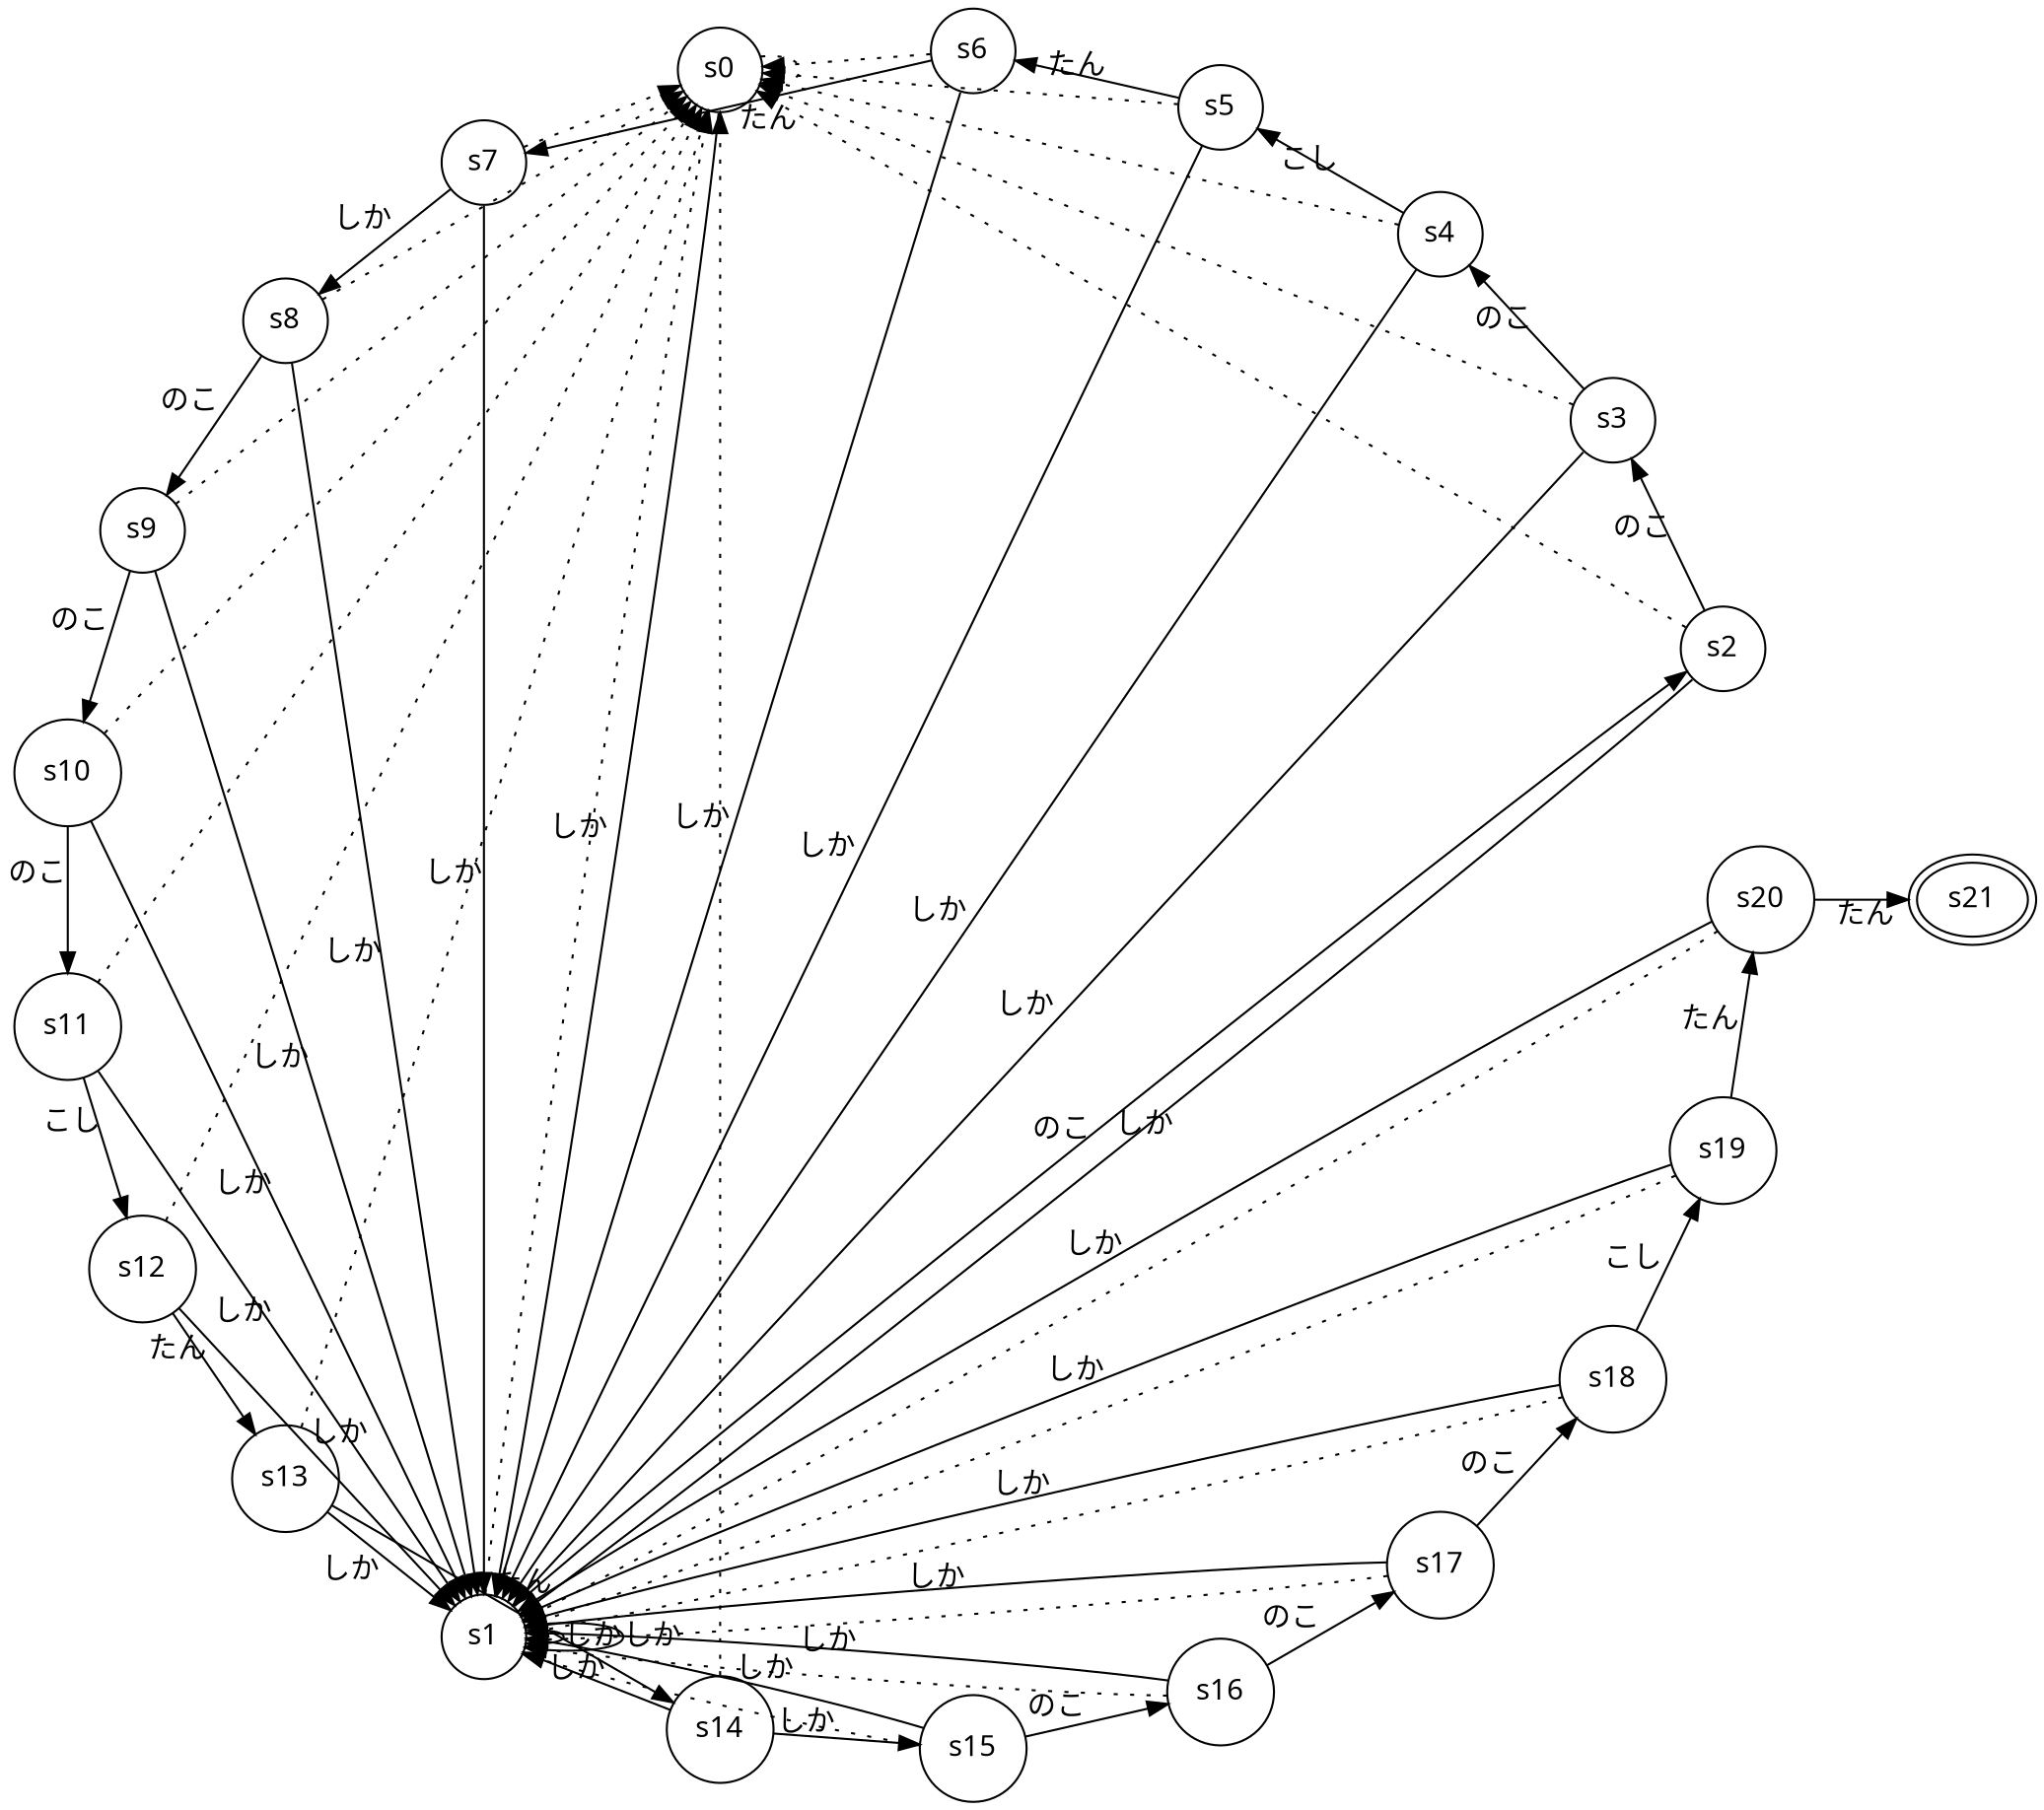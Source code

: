 digraph finite_state_automaton {
  layout = circo;
  rankdir = LR;
  fontname="sans-serif"
  node [shape=circle, fontname="sans-serif"];
  edge [fontname="sans-serif"];

   s0 -> s1  [label="しか"];  s0 -> s0  [label="" style=dotted]; s1 -> s1  [label="しか"];
   s1 -> s2  [label="のこ"];  s1 -> s0  [label="" style=dotted]; s1 -> s1  [label="しか"];
   s2 -> s3  [label="のこ"];  s2 -> s0  [label="" style=dotted]; s2 -> s1  [label="しか"];
   s3 -> s4  [label="のこ"];  s3 -> s0  [label="" style=dotted]; s3 -> s1  [label="しか"];
   s4 -> s5  [label="こし"];  s4 -> s0  [label="" style=dotted]; s4 -> s1  [label="しか"];
   s5 -> s6  [label="たん"];  s5 -> s0  [label="" style=dotted]; s5 -> s1  [label="しか"];
   s6 -> s7  [label="たん"];  s6 -> s0  [label="" style=dotted]; s6 -> s1  [label="しか"];

   s7 ->  s8  [label="しか"];   s7 -> s0  [label="" style=dotted]; s7 -> s1  [label="しか"];
   s8 ->  s9  [label="のこ"];   s8 -> s0  [label="" style=dotted]; s8 -> s1  [label="しか"];
   s9 -> s10  [label="のこ"];   s9 -> s0  [label="" style=dotted]; s9 -> s1  [label="しか"];
  s10 -> s11  [label="のこ"];  s10 -> s0  [label="" style=dotted]; s10 -> s1  [label="しか"];
  s11 -> s12  [label="こし"];  s11 -> s0  [label="" style=dotted]; s11 -> s1  [label="しか"];
  s12 -> s13  [label="たん"];  s12 -> s0  [label="" style=dotted]; s12 -> s1  [label="しか"];
  s13 -> s14  [label="たん"];  s13 -> s0  [label="" style=dotted]; s13 -> s1  [label="しか"];

  s14 -> s15  [label="しか"];  s14 -> s0  [label="" style=dotted]; s14 -> s1  [label="しか"];
  s15 -> s16  [label="のこ"];  s15 -> s1  [label="" style=dotted]; s15 -> s1  [label="しか"];
  s16 -> s17  [label="のこ"];  s16 -> s1  [label="" style=dotted]; s16 -> s1  [label="しか"];
  s17 -> s18  [label="のこ"];  s17 -> s1  [label="" style=dotted]; s17 -> s1  [label="しか"];
  s18 -> s19  [label="こし"];  s18 -> s1  [label="" style=dotted]; s18 -> s1  [label="しか"];
  s19 -> s20  [label="たん"];  s19 -> s1  [label="" style=dotted]; s19 -> s1  [label="しか"];
  s20 -> s21  [label="たん"];  s20 -> s1  [label="" style=dotted]; s20 -> s1  [label="しか"];


  s0 [label="s0" shape=circle];
  s21 [shape=ellipse, peripheries=2];
}